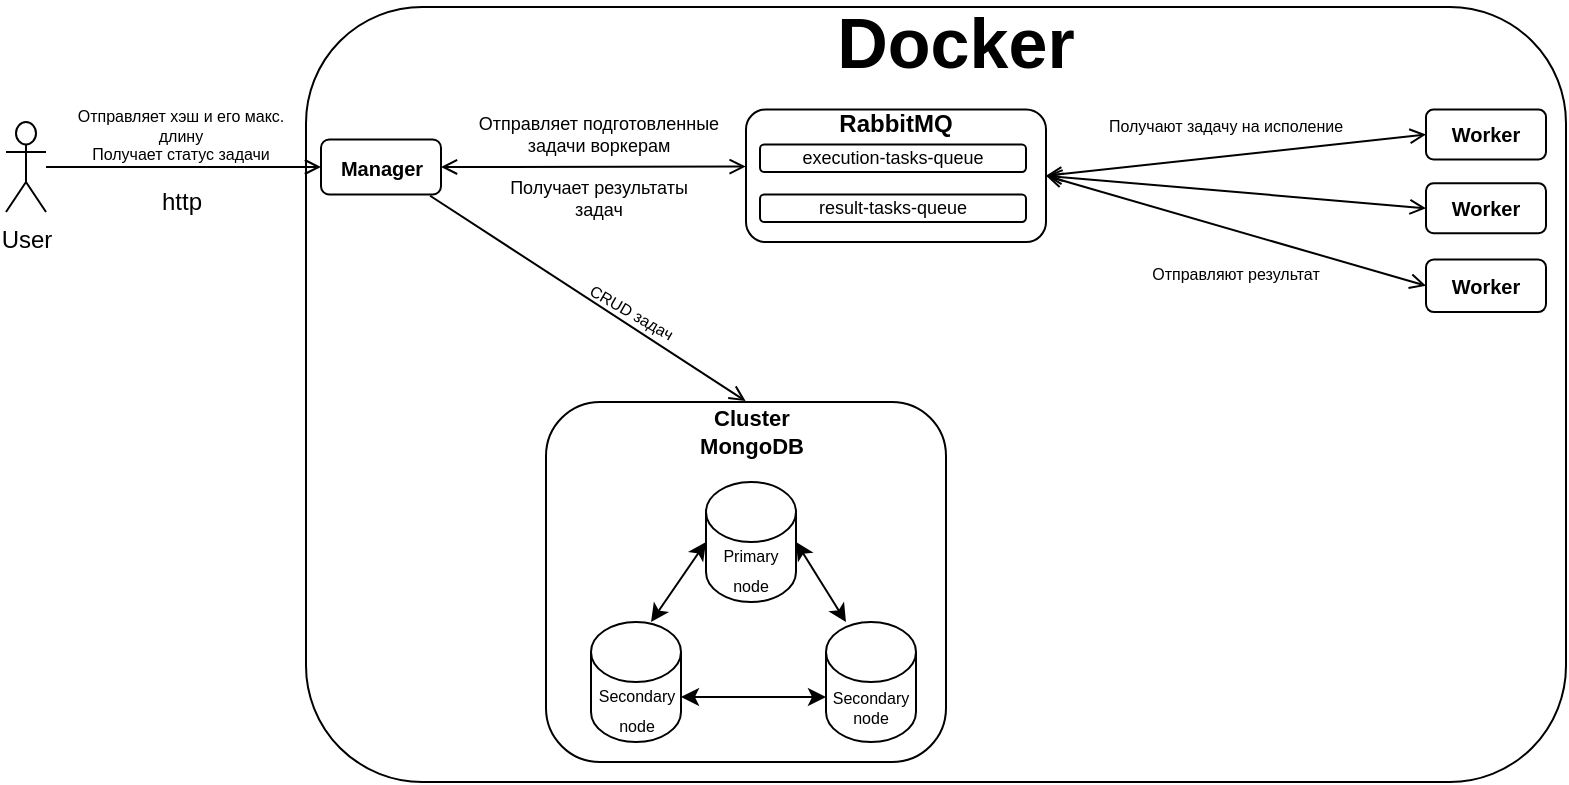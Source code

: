 <mxfile version="26.2.12">
  <diagram name="Страница — 1" id="vadWZ7nbWrwgUtrD2R2y">
    <mxGraphModel dx="3009" dy="1345" grid="1" gridSize="10" guides="1" tooltips="1" connect="1" arrows="1" fold="1" page="1" pageScale="1" pageWidth="413" pageHeight="583" math="0" shadow="0">
      <root>
        <mxCell id="0" />
        <mxCell id="1" parent="0" />
        <mxCell id="4R6b2WplmXLnSgKpWaMd-88" value="" style="rounded=1;whiteSpace=wrap;html=1;fillColor=none;" vertex="1" parent="1">
          <mxGeometry x="140" y="42.5" width="630" height="387.5" as="geometry" />
        </mxCell>
        <mxCell id="4R6b2WplmXLnSgKpWaMd-69" value="" style="rounded=1;whiteSpace=wrap;html=1;fillColor=none;movable=1;resizable=1;rotatable=1;deletable=1;editable=1;locked=0;connectable=1;" vertex="1" parent="1">
          <mxGeometry x="260" y="240" width="200" height="180" as="geometry" />
        </mxCell>
        <mxCell id="4R6b2WplmXLnSgKpWaMd-81" value="" style="rounded=1;whiteSpace=wrap;html=1;fillColor=none;" vertex="1" parent="1">
          <mxGeometry x="360" y="93.75" width="150" height="66.25" as="geometry" />
        </mxCell>
        <mxCell id="4R6b2WplmXLnSgKpWaMd-40" value="&lt;b&gt;Manager&lt;/b&gt;" style="rounded=1;whiteSpace=wrap;html=1;fontSize=10;verticalAlign=middle;" vertex="1" parent="1">
          <mxGeometry x="147.5" y="108.75" width="60" height="27.5" as="geometry" />
        </mxCell>
        <mxCell id="4R6b2WplmXLnSgKpWaMd-48" value="User" style="shape=umlActor;verticalLabelPosition=bottom;verticalAlign=top;html=1;outlineConnect=0;" vertex="1" parent="1">
          <mxGeometry x="-10" y="100" width="20" height="45" as="geometry" />
        </mxCell>
        <mxCell id="4R6b2WplmXLnSgKpWaMd-50" value="" style="endArrow=open;html=1;rounded=0;entryX=0;entryY=0.5;entryDx=0;entryDy=0;endFill=0;" edge="1" parent="1" source="4R6b2WplmXLnSgKpWaMd-48" target="4R6b2WplmXLnSgKpWaMd-40">
          <mxGeometry width="50" height="50" relative="1" as="geometry">
            <mxPoint x="220" y="180" as="sourcePoint" />
            <mxPoint x="150" y="130" as="targetPoint" />
          </mxGeometry>
        </mxCell>
        <mxCell id="4R6b2WplmXLnSgKpWaMd-52" value="http" style="text;html=1;align=center;verticalAlign=middle;whiteSpace=wrap;rounded=0;" vertex="1" parent="1">
          <mxGeometry x="62.5" y="130" width="30" height="20" as="geometry" />
        </mxCell>
        <mxCell id="4R6b2WplmXLnSgKpWaMd-53" value="&lt;font&gt;Отправляет хэш и его макс. длину&lt;/font&gt;&lt;div&gt;&lt;font&gt;Получает статус задачи&lt;/font&gt;&lt;/div&gt;" style="text;html=1;align=center;verticalAlign=middle;whiteSpace=wrap;rounded=0;fontSize=8;" vertex="1" parent="1">
          <mxGeometry x="20" y="99.38" width="115" height="15" as="geometry" />
        </mxCell>
        <mxCell id="4R6b2WplmXLnSgKpWaMd-54" value="&lt;div&gt;&lt;b&gt;Worker&lt;/b&gt;&lt;/div&gt;" style="rounded=1;whiteSpace=wrap;html=1;fontSize=10;" vertex="1" parent="1">
          <mxGeometry x="700" y="168.75" width="60" height="26.25" as="geometry" />
        </mxCell>
        <mxCell id="4R6b2WplmXLnSgKpWaMd-55" value="&lt;div&gt;&lt;b&gt;Worker&lt;/b&gt;&lt;/div&gt;" style="rounded=1;whiteSpace=wrap;html=1;fontSize=10;" vertex="1" parent="1">
          <mxGeometry x="700" y="130.63" width="60" height="25" as="geometry" />
        </mxCell>
        <mxCell id="4R6b2WplmXLnSgKpWaMd-56" value="&lt;b&gt;Worker&lt;/b&gt;" style="rounded=1;whiteSpace=wrap;html=1;fontSize=10;verticalAlign=middle;" vertex="1" parent="1">
          <mxGeometry x="700" y="93.75" width="60" height="25" as="geometry" />
        </mxCell>
        <mxCell id="4R6b2WplmXLnSgKpWaMd-57" value="&lt;font style=&quot;font-size: 8px;&quot;&gt;Secondary node&lt;/font&gt;" style="shape=cylinder3;whiteSpace=wrap;html=1;boundedLbl=1;backgroundOutline=1;size=15;movable=1;resizable=1;rotatable=1;deletable=1;editable=1;locked=0;connectable=1;" vertex="1" parent="1">
          <mxGeometry x="282.5" y="350" width="45" height="60" as="geometry" />
        </mxCell>
        <mxCell id="4R6b2WplmXLnSgKpWaMd-60" value="Cluster MongoDB" style="text;html=1;align=center;verticalAlign=middle;whiteSpace=wrap;rounded=0;movable=1;resizable=1;rotatable=1;deletable=1;editable=1;locked=0;connectable=1;fontStyle=1;fontSize=11;" vertex="1" parent="1">
          <mxGeometry x="332.5" y="240" width="60" height="30" as="geometry" />
        </mxCell>
        <mxCell id="4R6b2WplmXLnSgKpWaMd-61" value="Secondary node" style="shape=cylinder3;whiteSpace=wrap;html=1;boundedLbl=1;backgroundOutline=1;size=15;fontSize=8;movable=1;resizable=1;rotatable=1;deletable=1;editable=1;locked=0;connectable=1;" vertex="1" parent="1">
          <mxGeometry x="400" y="350" width="45" height="60" as="geometry" />
        </mxCell>
        <mxCell id="4R6b2WplmXLnSgKpWaMd-62" value="&lt;font style=&quot;font-size: 8px;&quot;&gt;Primary node&lt;/font&gt;" style="shape=cylinder3;whiteSpace=wrap;html=1;boundedLbl=1;backgroundOutline=1;size=15;movable=1;resizable=1;rotatable=1;deletable=1;editable=1;locked=0;connectable=1;" vertex="1" parent="1">
          <mxGeometry x="340" y="280" width="45" height="60" as="geometry" />
        </mxCell>
        <mxCell id="4R6b2WplmXLnSgKpWaMd-66" value="" style="endArrow=classic;startArrow=classic;html=1;rounded=0;entryX=0;entryY=0.5;entryDx=0;entryDy=0;entryPerimeter=0;exitX=0.667;exitY=0;exitDx=0;exitDy=0;exitPerimeter=0;movable=1;resizable=1;rotatable=1;deletable=1;editable=1;locked=0;connectable=1;" edge="1" parent="1" source="4R6b2WplmXLnSgKpWaMd-57" target="4R6b2WplmXLnSgKpWaMd-62">
          <mxGeometry width="50" height="50" relative="1" as="geometry">
            <mxPoint x="490" y="340" as="sourcePoint" />
            <mxPoint x="540" y="290" as="targetPoint" />
          </mxGeometry>
        </mxCell>
        <mxCell id="4R6b2WplmXLnSgKpWaMd-67" value="" style="endArrow=classic;startArrow=classic;html=1;rounded=0;exitX=1;exitY=0;exitDx=0;exitDy=37.5;exitPerimeter=0;entryX=0;entryY=0;entryDx=0;entryDy=37.5;entryPerimeter=0;movable=1;resizable=1;rotatable=1;deletable=1;editable=1;locked=0;connectable=1;" edge="1" parent="1" source="4R6b2WplmXLnSgKpWaMd-57" target="4R6b2WplmXLnSgKpWaMd-61">
          <mxGeometry width="50" height="50" relative="1" as="geometry">
            <mxPoint x="490" y="340" as="sourcePoint" />
            <mxPoint x="540" y="290" as="targetPoint" />
          </mxGeometry>
        </mxCell>
        <mxCell id="4R6b2WplmXLnSgKpWaMd-68" value="" style="endArrow=classic;startArrow=classic;html=1;rounded=0;entryX=1;entryY=0.5;entryDx=0;entryDy=0;entryPerimeter=0;exitX=0.222;exitY=0;exitDx=0;exitDy=0;exitPerimeter=0;movable=1;resizable=1;rotatable=1;deletable=1;editable=1;locked=0;connectable=1;" edge="1" parent="1" source="4R6b2WplmXLnSgKpWaMd-61" target="4R6b2WplmXLnSgKpWaMd-62">
          <mxGeometry width="50" height="50" relative="1" as="geometry">
            <mxPoint x="490" y="340" as="sourcePoint" />
            <mxPoint x="540" y="290" as="targetPoint" />
          </mxGeometry>
        </mxCell>
        <mxCell id="4R6b2WplmXLnSgKpWaMd-71" value="" style="endArrow=open;html=1;rounded=0;entryX=0.455;entryY=-0.015;entryDx=0;entryDy=0;endFill=0;exitX=0.909;exitY=1.023;exitDx=0;exitDy=0;exitPerimeter=0;entryPerimeter=0;" edge="1" parent="1" source="4R6b2WplmXLnSgKpWaMd-40" target="4R6b2WplmXLnSgKpWaMd-60">
          <mxGeometry width="50" height="50" relative="1" as="geometry">
            <mxPoint x="229.81" y="155" as="sourcePoint" />
            <mxPoint x="229.81" y="225" as="targetPoint" />
          </mxGeometry>
        </mxCell>
        <mxCell id="4R6b2WplmXLnSgKpWaMd-72" value="&lt;font&gt;CRUD задач&lt;/font&gt;" style="text;html=1;align=center;verticalAlign=middle;whiteSpace=wrap;rounded=0;fontSize=8;rotation=30;" vertex="1" parent="1">
          <mxGeometry x="272.5" y="180" width="60" height="30" as="geometry" />
        </mxCell>
        <mxCell id="4R6b2WplmXLnSgKpWaMd-73" value="execution-tasks-queue" style="rounded=1;whiteSpace=wrap;html=1;fontStyle=0;fontSize=9;" vertex="1" parent="1">
          <mxGeometry x="367" y="111.25" width="133" height="13.75" as="geometry" />
        </mxCell>
        <mxCell id="4R6b2WplmXLnSgKpWaMd-75" value="" style="endArrow=open;html=1;rounded=0;exitX=1;exitY=0.5;exitDx=0;exitDy=0;endFill=0;entryX=-0.001;entryY=0.431;entryDx=0;entryDy=0;entryPerimeter=0;startArrow=open;startFill=0;" edge="1" parent="1" source="4R6b2WplmXLnSgKpWaMd-40" target="4R6b2WplmXLnSgKpWaMd-81">
          <mxGeometry width="50" height="50" relative="1" as="geometry">
            <mxPoint x="350" y="240" as="sourcePoint" />
            <mxPoint x="350" y="128" as="targetPoint" />
          </mxGeometry>
        </mxCell>
        <mxCell id="4R6b2WplmXLnSgKpWaMd-76" value="&lt;font&gt;Отправляет подготовленные задачи воркерам&lt;/font&gt;" style="text;html=1;align=center;verticalAlign=middle;whiteSpace=wrap;rounded=0;fontSize=9;" vertex="1" parent="1">
          <mxGeometry x="224.5" y="98.13" width="123" height="16.25" as="geometry" />
        </mxCell>
        <mxCell id="4R6b2WplmXLnSgKpWaMd-77" value="" style="endArrow=open;html=1;rounded=0;exitX=0;exitY=0.5;exitDx=0;exitDy=0;endFill=0;startArrow=open;startFill=0;entryX=1;entryY=0.5;entryDx=0;entryDy=0;" edge="1" parent="1" source="4R6b2WplmXLnSgKpWaMd-56" target="4R6b2WplmXLnSgKpWaMd-81">
          <mxGeometry width="50" height="50" relative="1" as="geometry">
            <mxPoint x="520" y="115" as="sourcePoint" />
            <mxPoint x="610" y="190" as="targetPoint" />
          </mxGeometry>
        </mxCell>
        <mxCell id="4R6b2WplmXLnSgKpWaMd-78" value="" style="endArrow=open;html=1;rounded=0;exitX=0;exitY=0.5;exitDx=0;exitDy=0;endFill=0;startArrow=open;startFill=0;entryX=1;entryY=0.5;entryDx=0;entryDy=0;" edge="1" parent="1" source="4R6b2WplmXLnSgKpWaMd-55" target="4R6b2WplmXLnSgKpWaMd-81">
          <mxGeometry width="50" height="50" relative="1" as="geometry">
            <mxPoint x="590" y="75" as="sourcePoint" />
            <mxPoint x="610" y="190" as="targetPoint" />
          </mxGeometry>
        </mxCell>
        <mxCell id="4R6b2WplmXLnSgKpWaMd-79" value="" style="endArrow=open;html=1;rounded=0;exitX=0;exitY=0.5;exitDx=0;exitDy=0;endFill=0;startArrow=open;startFill=0;entryX=1;entryY=0.5;entryDx=0;entryDy=0;" edge="1" parent="1" source="4R6b2WplmXLnSgKpWaMd-54" target="4R6b2WplmXLnSgKpWaMd-81">
          <mxGeometry width="50" height="50" relative="1" as="geometry">
            <mxPoint x="590" y="150" as="sourcePoint" />
            <mxPoint x="590" y="190" as="targetPoint" />
          </mxGeometry>
        </mxCell>
        <mxCell id="4R6b2WplmXLnSgKpWaMd-80" value="result-tasks-queue" style="rounded=1;whiteSpace=wrap;html=1;fontStyle=0;fontSize=9;" vertex="1" parent="1">
          <mxGeometry x="367" y="136.25" width="133" height="13.75" as="geometry" />
        </mxCell>
        <mxCell id="4R6b2WplmXLnSgKpWaMd-82" value="RabbitMQ" style="text;html=1;align=center;verticalAlign=middle;whiteSpace=wrap;rounded=0;fontStyle=1" vertex="1" parent="1">
          <mxGeometry x="405" y="86.25" width="60" height="30" as="geometry" />
        </mxCell>
        <mxCell id="4R6b2WplmXLnSgKpWaMd-83" value="&lt;font&gt;Получает результаты задач&lt;/font&gt;" style="text;html=1;align=center;verticalAlign=middle;rounded=0;whiteSpace=wrap;fontSize=9;" vertex="1" parent="1">
          <mxGeometry x="232.5" y="130" width="107" height="15" as="geometry" />
        </mxCell>
        <mxCell id="4R6b2WplmXLnSgKpWaMd-85" value="&lt;font style=&quot;font-size: 8px;&quot;&gt;Получают задачу на исполение&lt;/font&gt;" style="text;html=1;align=center;verticalAlign=middle;whiteSpace=wrap;rounded=0;" vertex="1" parent="1">
          <mxGeometry x="540" y="86.25" width="120" height="30" as="geometry" />
        </mxCell>
        <mxCell id="4R6b2WplmXLnSgKpWaMd-86" value="&lt;font style=&quot;font-size: 8px;&quot;&gt;Отправляют результат&lt;/font&gt;" style="text;html=1;align=center;verticalAlign=middle;whiteSpace=wrap;rounded=0;" vertex="1" parent="1">
          <mxGeometry x="550" y="160" width="110" height="30" as="geometry" />
        </mxCell>
        <mxCell id="4R6b2WplmXLnSgKpWaMd-89" value="&lt;b&gt;Docker&lt;/b&gt;" style="text;html=1;align=center;verticalAlign=middle;whiteSpace=wrap;rounded=0;fontSize=35;" vertex="1" parent="1">
          <mxGeometry x="390" y="40" width="150" height="40" as="geometry" />
        </mxCell>
      </root>
    </mxGraphModel>
  </diagram>
</mxfile>
